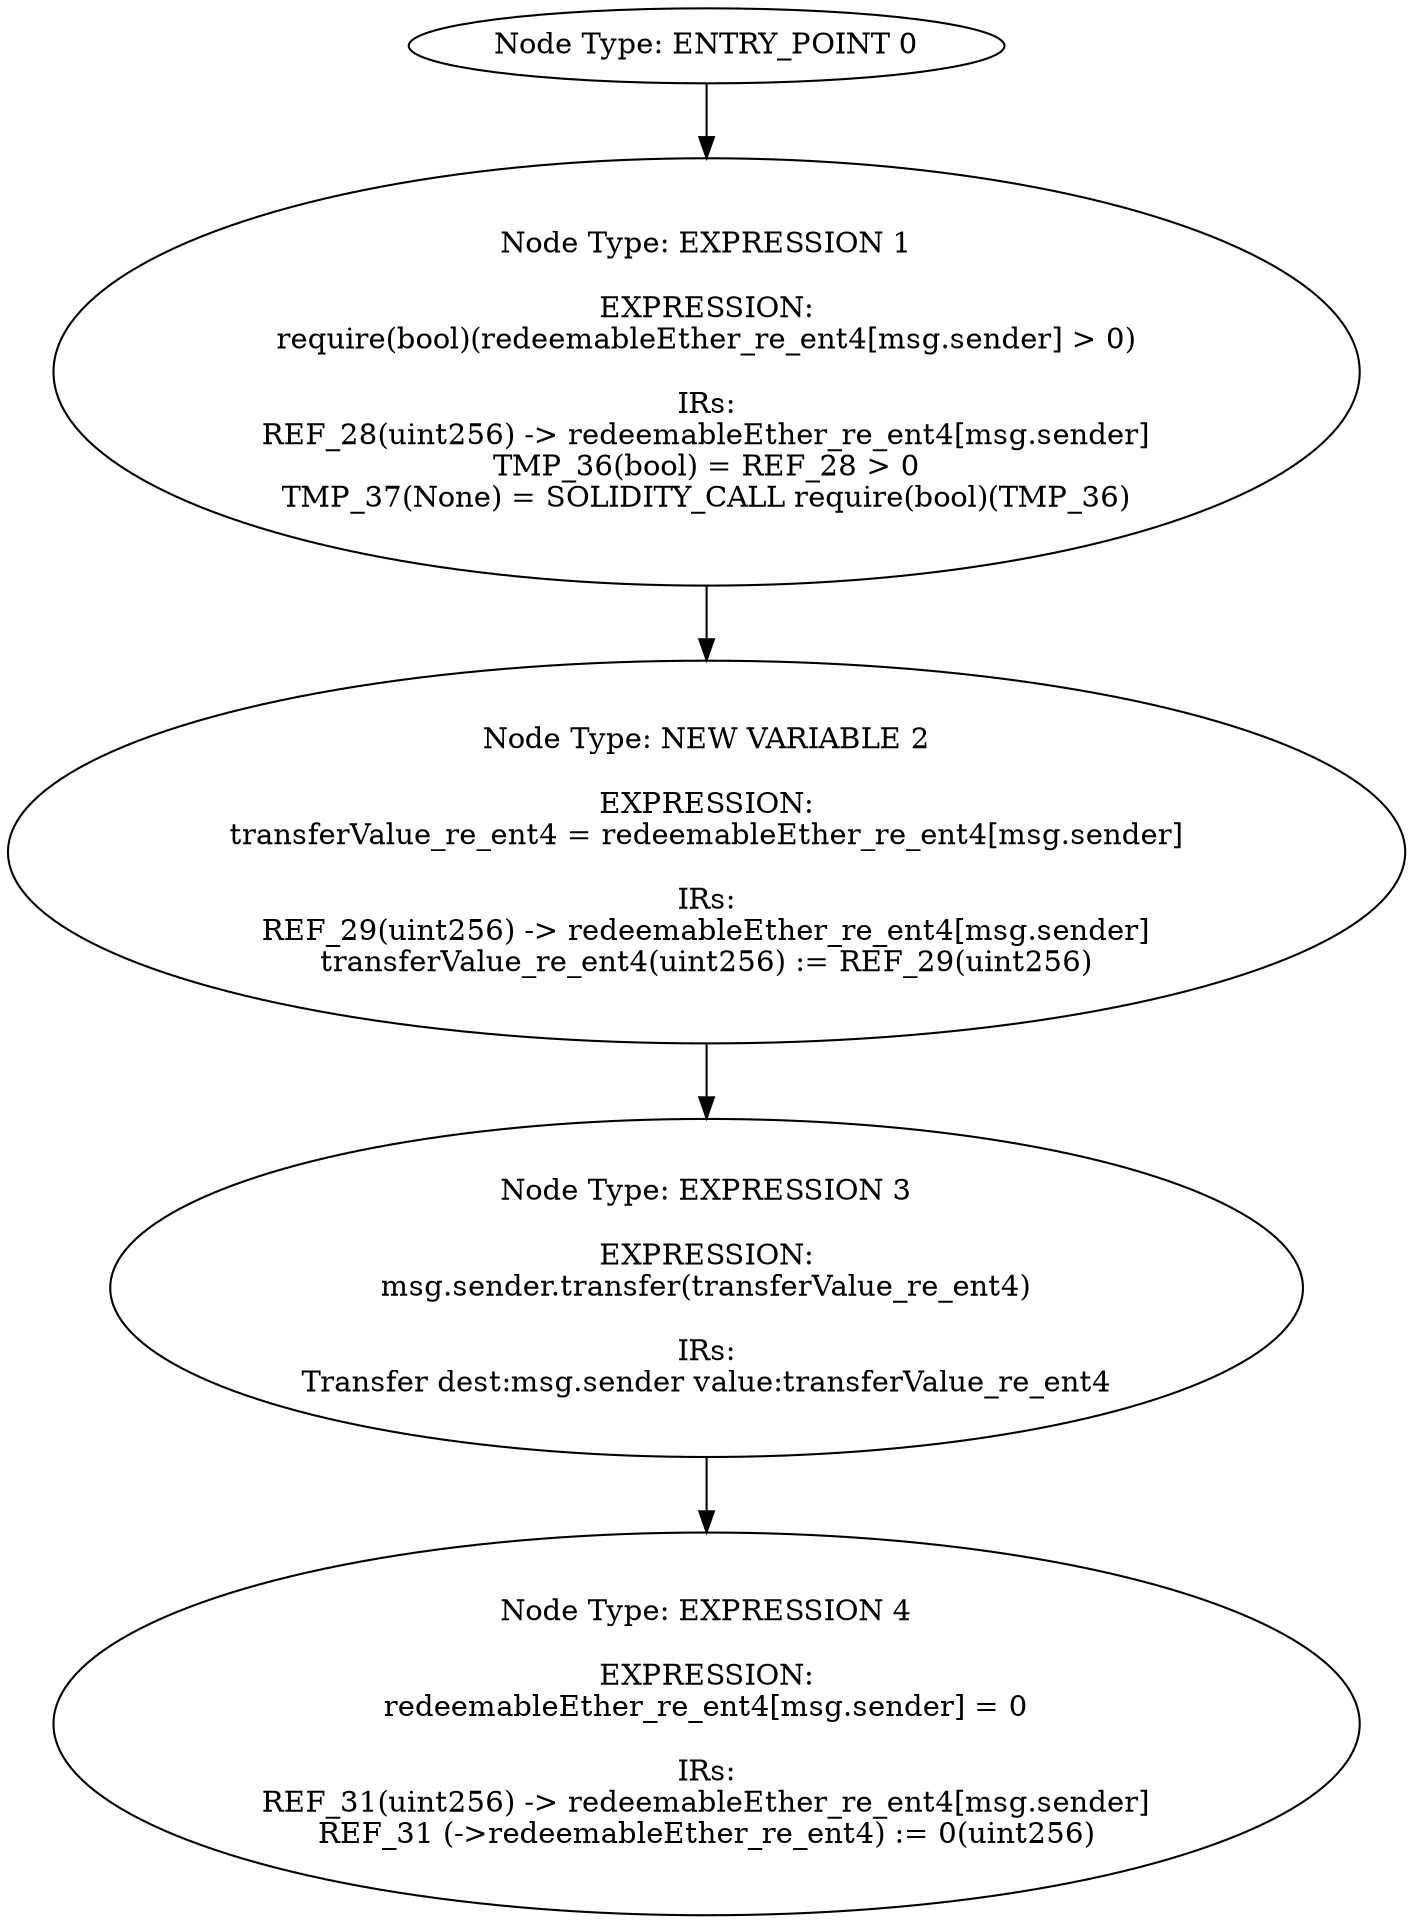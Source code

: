 digraph{
0[label="Node Type: ENTRY_POINT 0
"];
0->1;
1[label="Node Type: EXPRESSION 1

EXPRESSION:
require(bool)(redeemableEther_re_ent4[msg.sender] > 0)

IRs:
REF_28(uint256) -> redeemableEther_re_ent4[msg.sender]
TMP_36(bool) = REF_28 > 0
TMP_37(None) = SOLIDITY_CALL require(bool)(TMP_36)"];
1->2;
2[label="Node Type: NEW VARIABLE 2

EXPRESSION:
transferValue_re_ent4 = redeemableEther_re_ent4[msg.sender]

IRs:
REF_29(uint256) -> redeemableEther_re_ent4[msg.sender]
transferValue_re_ent4(uint256) := REF_29(uint256)"];
2->3;
3[label="Node Type: EXPRESSION 3

EXPRESSION:
msg.sender.transfer(transferValue_re_ent4)

IRs:
Transfer dest:msg.sender value:transferValue_re_ent4"];
3->4;
4[label="Node Type: EXPRESSION 4

EXPRESSION:
redeemableEther_re_ent4[msg.sender] = 0

IRs:
REF_31(uint256) -> redeemableEther_re_ent4[msg.sender]
REF_31 (->redeemableEther_re_ent4) := 0(uint256)"];
}
